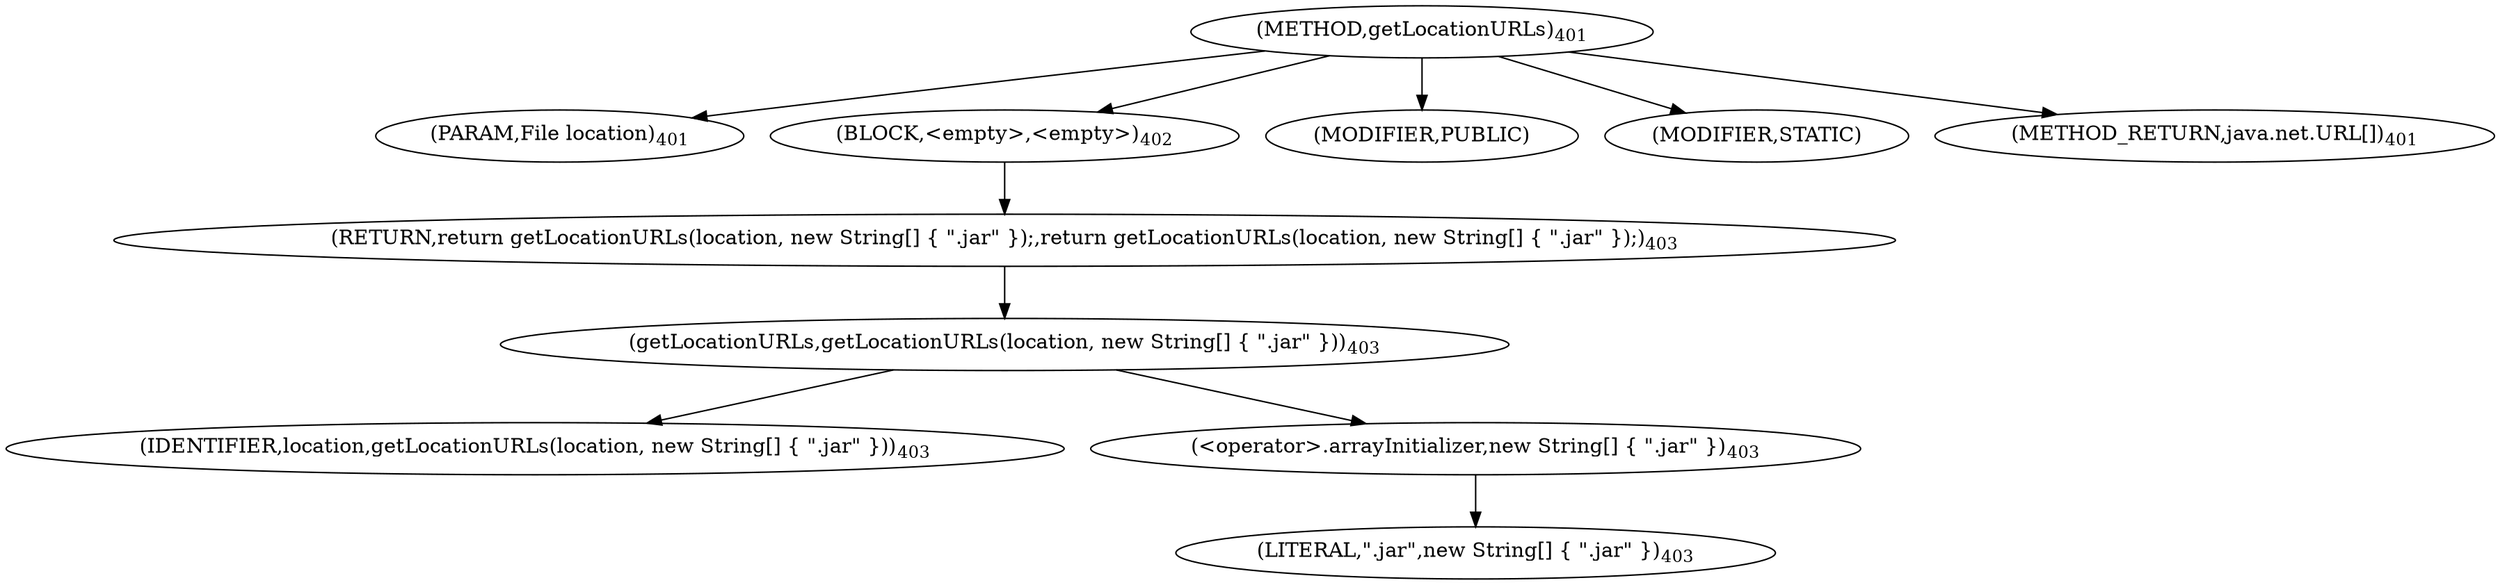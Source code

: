 digraph "getLocationURLs" {  
"906" [label = <(METHOD,getLocationURLs)<SUB>401</SUB>> ]
"907" [label = <(PARAM,File location)<SUB>401</SUB>> ]
"908" [label = <(BLOCK,&lt;empty&gt;,&lt;empty&gt;)<SUB>402</SUB>> ]
"909" [label = <(RETURN,return getLocationURLs(location, new String[] { &quot;.jar&quot; });,return getLocationURLs(location, new String[] { &quot;.jar&quot; });)<SUB>403</SUB>> ]
"910" [label = <(getLocationURLs,getLocationURLs(location, new String[] { &quot;.jar&quot; }))<SUB>403</SUB>> ]
"911" [label = <(IDENTIFIER,location,getLocationURLs(location, new String[] { &quot;.jar&quot; }))<SUB>403</SUB>> ]
"912" [label = <(&lt;operator&gt;.arrayInitializer,new String[] { &quot;.jar&quot; })<SUB>403</SUB>> ]
"913" [label = <(LITERAL,&quot;.jar&quot;,new String[] { &quot;.jar&quot; })<SUB>403</SUB>> ]
"914" [label = <(MODIFIER,PUBLIC)> ]
"915" [label = <(MODIFIER,STATIC)> ]
"916" [label = <(METHOD_RETURN,java.net.URL[])<SUB>401</SUB>> ]
  "906" -> "907" 
  "906" -> "908" 
  "906" -> "914" 
  "906" -> "915" 
  "906" -> "916" 
  "908" -> "909" 
  "909" -> "910" 
  "910" -> "911" 
  "910" -> "912" 
  "912" -> "913" 
}
